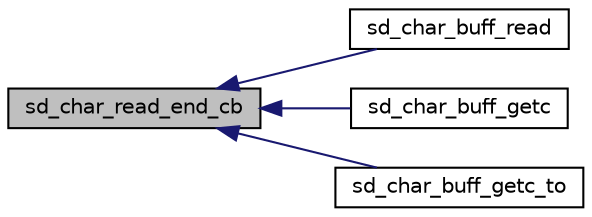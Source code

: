 digraph "sd_char_read_end_cb"
{
  edge [fontname="Helvetica",fontsize="10",labelfontname="Helvetica",labelfontsize="10"];
  node [fontname="Helvetica",fontsize="10",shape=record];
  rankdir="LR";
  Node21 [label="sd_char_read_end_cb",height=0.2,width=0.4,color="black", fillcolor="grey75", style="filled", fontcolor="black"];
  Node21 -> Node22 [dir="back",color="midnightblue",fontsize="10",style="solid",fontname="Helvetica"];
  Node22 [label="sd_char_buff_read",height=0.2,width=0.4,color="black", fillcolor="white", style="filled",URL="$group___s_d___buffer___functions.html#ga5b3ed30243636338cb55dcc9403534b9",tooltip="Read Length of Characters from Buffer Copy a specified length of the buffer to a pointer. "];
  Node21 -> Node23 [dir="back",color="midnightblue",fontsize="10",style="solid",fontname="Helvetica"];
  Node23 [label="sd_char_buff_getc",height=0.2,width=0.4,color="black", fillcolor="white", style="filled",URL="$group___s_d___buffer___functions.html#ga8229d1047f8af8841205582a55bae473",tooltip="Get Character from Buffer Get a single character from the buffer. "];
  Node21 -> Node24 [dir="back",color="midnightblue",fontsize="10",style="solid",fontname="Helvetica"];
  Node24 [label="sd_char_buff_getc_to",height=0.2,width=0.4,color="black", fillcolor="white", style="filled",URL="$group___s_d___buffer___functions.html#ga13cfdea81509e25f3fa884cc373fac64",tooltip="Get Character from Buffer with Timeout Get a single character from the buffer with a timeout if the b..."];
}
